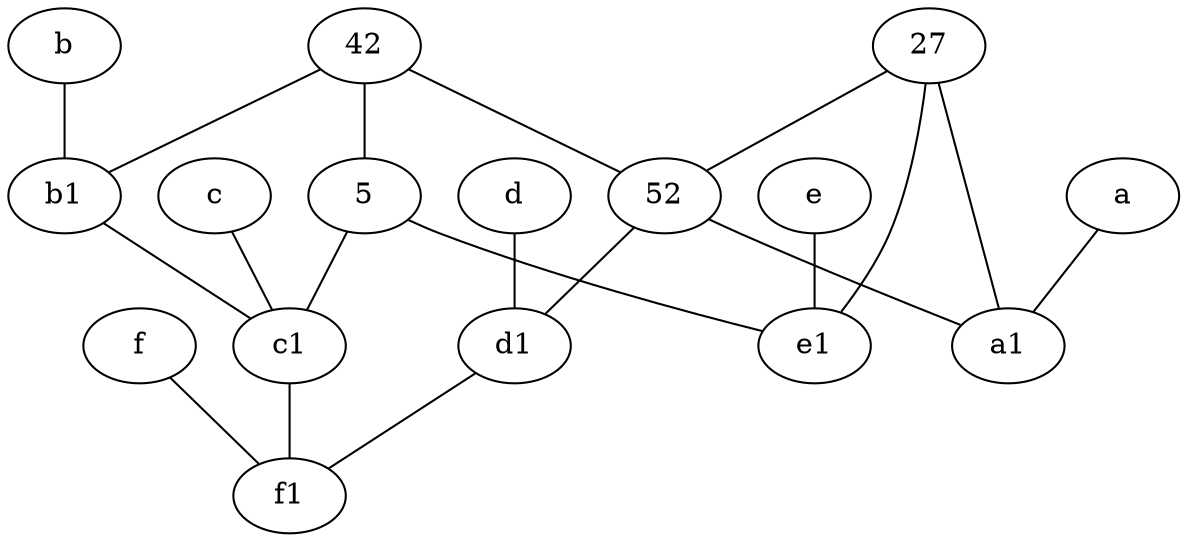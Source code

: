 graph {
	node [labelfontsize=50]
	d1 [labelfontsize=50 pos="3,5!"]
	e1 [labelfontsize=50 pos="7,7!"]
	d [labelfontsize=50 pos="2,5!"]
	42 [labelfontsize=50]
	c1 [labelfontsize=50 pos="4.5,3!"]
	f [labelfontsize=50 pos="3,9!"]
	c [labelfontsize=50 pos="4.5,2!"]
	f1 [labelfontsize=50 pos="3,8!"]
	b [labelfontsize=50 pos="10,4!"]
	5 [labelfontsize=50]
	b1 [labelfontsize=50 pos="9,4!"]
	52 [labelfontsize=50]
	a1 [labelfontsize=50 pos="8,3!"]
	e [labelfontsize=50 pos="7,9!"]
	a [labelfontsize=50 pos="8,2!"]
	27 [labelfontsize=50]
	c -- c1
	52 -- a1
	42 -- 52
	42 -- b1
	a -- a1
	52 -- d1
	d -- d1
	5 -- c1
	c1 -- f1
	d1 -- f1
	f -- f1
	27 -- a1
	5 -- e1
	b1 -- c1
	42 -- 5
	b -- b1
	27 -- 52
	e -- e1
	27 -- e1
}
